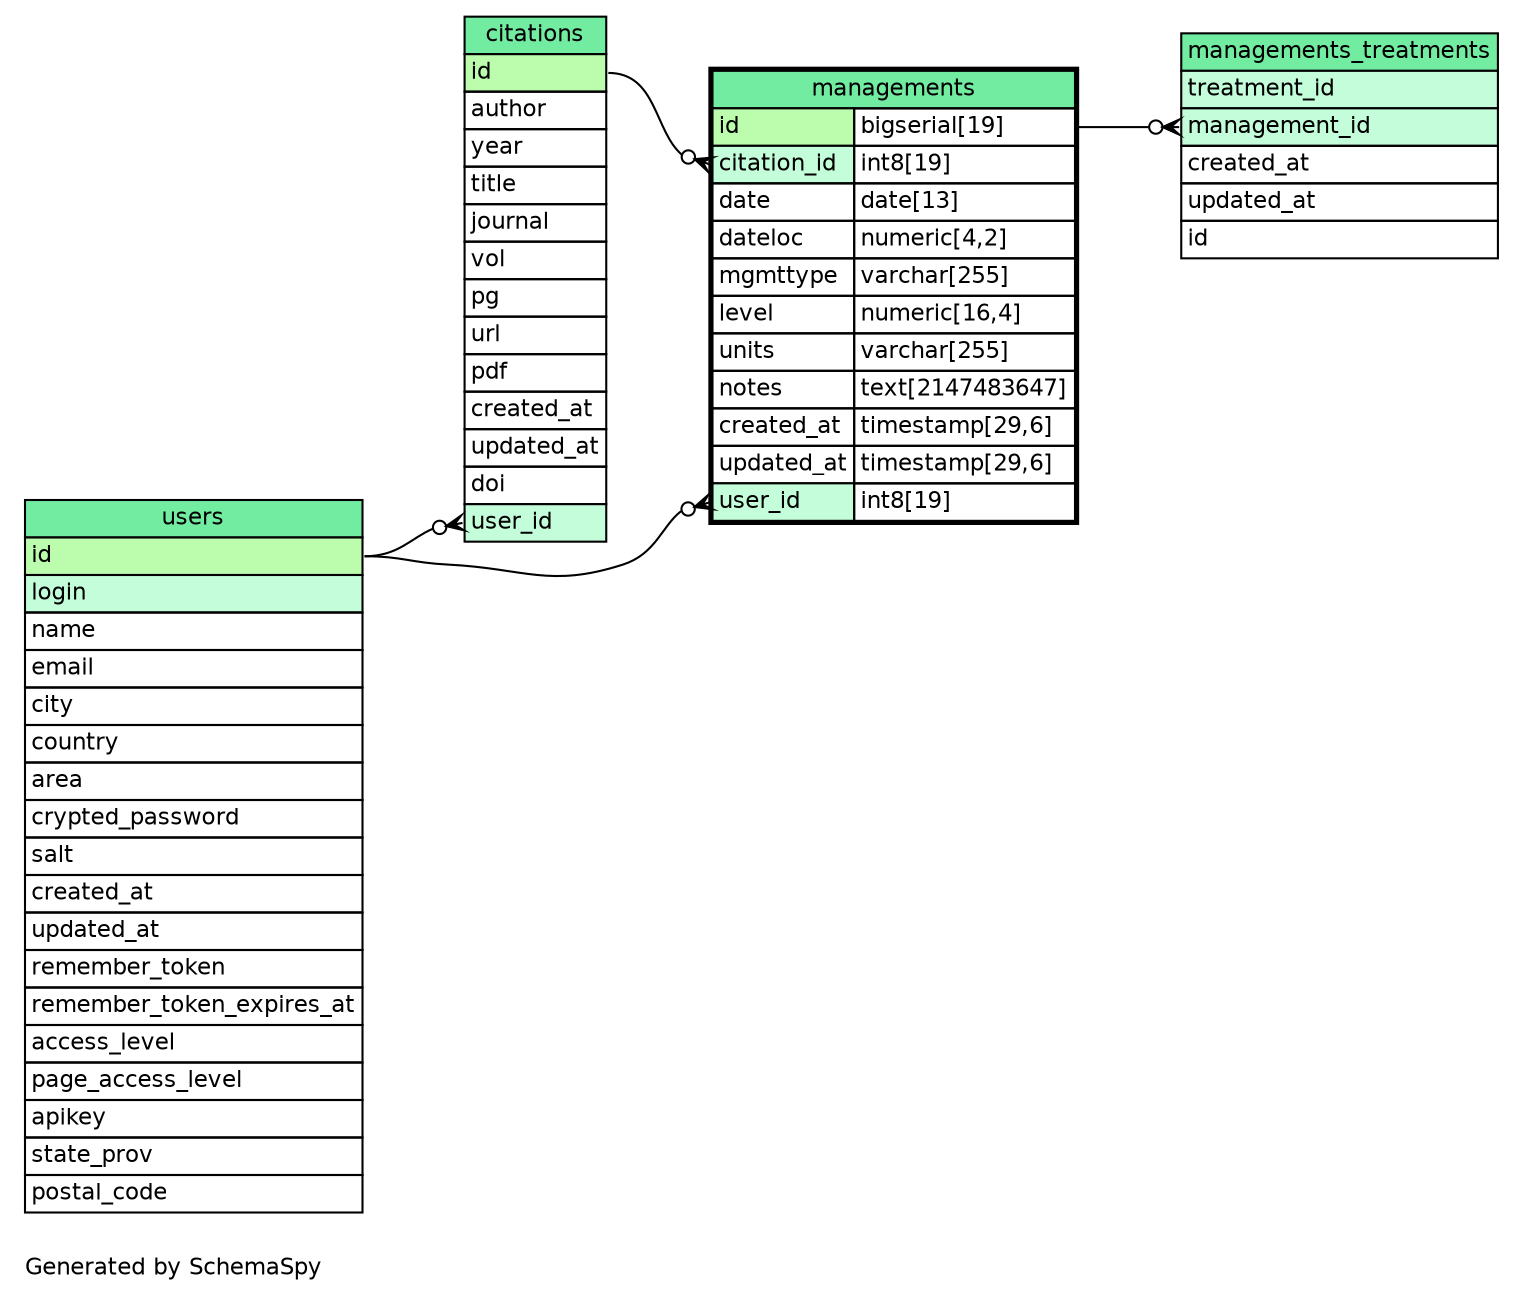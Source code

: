 // dot 2.36.0 on Mac OS X 10.10.1
// SchemaSpy rev Unknown
digraph "oneDegreeRelationshipsDiagram" {
  graph [
    rankdir="RL"
    bgcolor="#ffffff"
    label="\nGenerated by SchemaSpy"
    labeljust="l"
    nodesep="0.18"
    ranksep="0.46"
    fontname="Helvetica"
    fontsize="11"
  ];
  node [
    fontname="Helvetica"
    fontsize="11"
    shape="plaintext"
  ];
  edge [
    arrowsize="0.8"
  ];
  "citations":"user_id":w -> "users":"id":e [arrowhead=none dir=back arrowtail=crowodot];
  "managements":"citation_id":w -> "citations":"id":e [arrowhead=none dir=back arrowtail=crowodot];
  "managements":"user_id":w -> "users":"id":e [arrowhead=none dir=back arrowtail=crowodot];
  "managements_treatments":"management_id":w -> "managements":"id.type":e [arrowhead=none dir=back arrowtail=crowodot];
  "citations" [
    label=<
    <TABLE BORDER="0" CELLBORDER="1" CELLSPACING="0" BGCOLOR="#FFFFFF">
      <TR><TD COLSPAN="4" BGCOLOR="#72ECA1" ALIGN="CENTER">citations</TD></TR>
      <TR><TD PORT="id" COLSPAN="4" BGCOLOR="#bcfdad !important" ALIGN="LEFT">id</TD></TR>
      <TR><TD PORT="author" COLSPAN="4" ALIGN="LEFT">author</TD></TR>
      <TR><TD PORT="year" COLSPAN="4" ALIGN="LEFT">year</TD></TR>
      <TR><TD PORT="title" COLSPAN="4" ALIGN="LEFT">title</TD></TR>
      <TR><TD PORT="journal" COLSPAN="4" ALIGN="LEFT">journal</TD></TR>
      <TR><TD PORT="vol" COLSPAN="4" ALIGN="LEFT">vol</TD></TR>
      <TR><TD PORT="pg" COLSPAN="4" ALIGN="LEFT">pg</TD></TR>
      <TR><TD PORT="url" COLSPAN="4" ALIGN="LEFT">url</TD></TR>
      <TR><TD PORT="pdf" COLSPAN="4" ALIGN="LEFT">pdf</TD></TR>
      <TR><TD PORT="created_at" COLSPAN="4" ALIGN="LEFT">created_at</TD></TR>
      <TR><TD PORT="updated_at" COLSPAN="4" ALIGN="LEFT">updated_at</TD></TR>
      <TR><TD PORT="doi" COLSPAN="4" ALIGN="LEFT">doi</TD></TR>
      <TR><TD PORT="user_id" COLSPAN="4" BGCOLOR="#c4fdda !important" ALIGN="LEFT">user_id</TD></TR>
    </TABLE>>
    URL="citations.html"
    tooltip="citations"
  ];
  "managements" [
    label=<
    <TABLE BORDER="2" CELLBORDER="1" CELLSPACING="0" BGCOLOR="#FFFFFF">
      <TR><TD COLSPAN="4" BGCOLOR="#72ECA1" ALIGN="CENTER">managements</TD></TR>
      <TR><TD PORT="id" COLSPAN="3" BGCOLOR="#bcfdad !important" ALIGN="LEFT">id</TD><TD PORT="id.type" ALIGN="LEFT">bigserial[19]</TD></TR>
      <TR><TD PORT="citation_id" COLSPAN="3" BGCOLOR="#c4fdda !important" ALIGN="LEFT">citation_id</TD><TD PORT="citation_id.type" ALIGN="LEFT">int8[19]</TD></TR>
      <TR><TD PORT="date" COLSPAN="3" ALIGN="LEFT">date</TD><TD PORT="date.type" ALIGN="LEFT">date[13]</TD></TR>
      <TR><TD PORT="dateloc" COLSPAN="3" ALIGN="LEFT">dateloc</TD><TD PORT="dateloc.type" ALIGN="LEFT">numeric[4,2]</TD></TR>
      <TR><TD PORT="mgmttype" COLSPAN="3" ALIGN="LEFT">mgmttype</TD><TD PORT="mgmttype.type" ALIGN="LEFT">varchar[255]</TD></TR>
      <TR><TD PORT="level" COLSPAN="3" ALIGN="LEFT">level</TD><TD PORT="level.type" ALIGN="LEFT">numeric[16,4]</TD></TR>
      <TR><TD PORT="units" COLSPAN="3" ALIGN="LEFT">units</TD><TD PORT="units.type" ALIGN="LEFT">varchar[255]</TD></TR>
      <TR><TD PORT="notes" COLSPAN="3" ALIGN="LEFT">notes</TD><TD PORT="notes.type" ALIGN="LEFT">text[2147483647]</TD></TR>
      <TR><TD PORT="created_at" COLSPAN="3" ALIGN="LEFT">created_at</TD><TD PORT="created_at.type" ALIGN="LEFT">timestamp[29,6]</TD></TR>
      <TR><TD PORT="updated_at" COLSPAN="3" ALIGN="LEFT">updated_at</TD><TD PORT="updated_at.type" ALIGN="LEFT">timestamp[29,6]</TD></TR>
      <TR><TD PORT="user_id" COLSPAN="3" BGCOLOR="#c4fdda !important" ALIGN="LEFT">user_id</TD><TD PORT="user_id.type" ALIGN="LEFT">int8[19]</TD></TR>
    </TABLE>>
    URL="managements.html"
    tooltip="managements"
  ];
  "managements_treatments" [
    label=<
    <TABLE BORDER="0" CELLBORDER="1" CELLSPACING="0" BGCOLOR="#FFFFFF">
      <TR><TD COLSPAN="4" BGCOLOR="#72ECA1" ALIGN="CENTER">managements_treatments</TD></TR>
      <TR><TD PORT="treatment_id" COLSPAN="4" BGCOLOR="#c4fdda !important" ALIGN="LEFT">treatment_id</TD></TR>
      <TR><TD PORT="management_id" COLSPAN="4" BGCOLOR="#c4fdda !important" ALIGN="LEFT">management_id</TD></TR>
      <TR><TD PORT="created_at" COLSPAN="4" ALIGN="LEFT">created_at</TD></TR>
      <TR><TD PORT="updated_at" COLSPAN="4" ALIGN="LEFT">updated_at</TD></TR>
      <TR><TD PORT="id" COLSPAN="4" ALIGN="LEFT">id</TD></TR>
    </TABLE>>
    URL="managements_treatments.html"
    tooltip="managements_treatments"
  ];
  "users" [
    label=<
    <TABLE BORDER="0" CELLBORDER="1" CELLSPACING="0" BGCOLOR="#FFFFFF">
      <TR><TD COLSPAN="4" BGCOLOR="#72ECA1" ALIGN="CENTER">users</TD></TR>
      <TR><TD PORT="id" COLSPAN="4" BGCOLOR="#bcfdad !important" ALIGN="LEFT">id</TD></TR>
      <TR><TD PORT="login" COLSPAN="4" BGCOLOR="#c4fdda !important" ALIGN="LEFT">login</TD></TR>
      <TR><TD PORT="name" COLSPAN="4" ALIGN="LEFT">name</TD></TR>
      <TR><TD PORT="email" COLSPAN="4" ALIGN="LEFT">email</TD></TR>
      <TR><TD PORT="city" COLSPAN="4" ALIGN="LEFT">city</TD></TR>
      <TR><TD PORT="country" COLSPAN="4" ALIGN="LEFT">country</TD></TR>
      <TR><TD PORT="area" COLSPAN="4" ALIGN="LEFT">area</TD></TR>
      <TR><TD PORT="crypted_password" COLSPAN="4" ALIGN="LEFT">crypted_password</TD></TR>
      <TR><TD PORT="salt" COLSPAN="4" ALIGN="LEFT">salt</TD></TR>
      <TR><TD PORT="created_at" COLSPAN="4" ALIGN="LEFT">created_at</TD></TR>
      <TR><TD PORT="updated_at" COLSPAN="4" ALIGN="LEFT">updated_at</TD></TR>
      <TR><TD PORT="remember_token" COLSPAN="4" ALIGN="LEFT">remember_token</TD></TR>
      <TR><TD PORT="remember_token_expires_at" COLSPAN="4" ALIGN="LEFT">remember_token_expires_at</TD></TR>
      <TR><TD PORT="access_level" COLSPAN="4" ALIGN="LEFT">access_level</TD></TR>
      <TR><TD PORT="page_access_level" COLSPAN="4" ALIGN="LEFT">page_access_level</TD></TR>
      <TR><TD PORT="apikey" COLSPAN="4" ALIGN="LEFT">apikey</TD></TR>
      <TR><TD PORT="state_prov" COLSPAN="4" ALIGN="LEFT">state_prov</TD></TR>
      <TR><TD PORT="postal_code" COLSPAN="4" ALIGN="LEFT">postal_code</TD></TR>
    </TABLE>>
    URL="users.html"
    tooltip="users"
  ];
}
